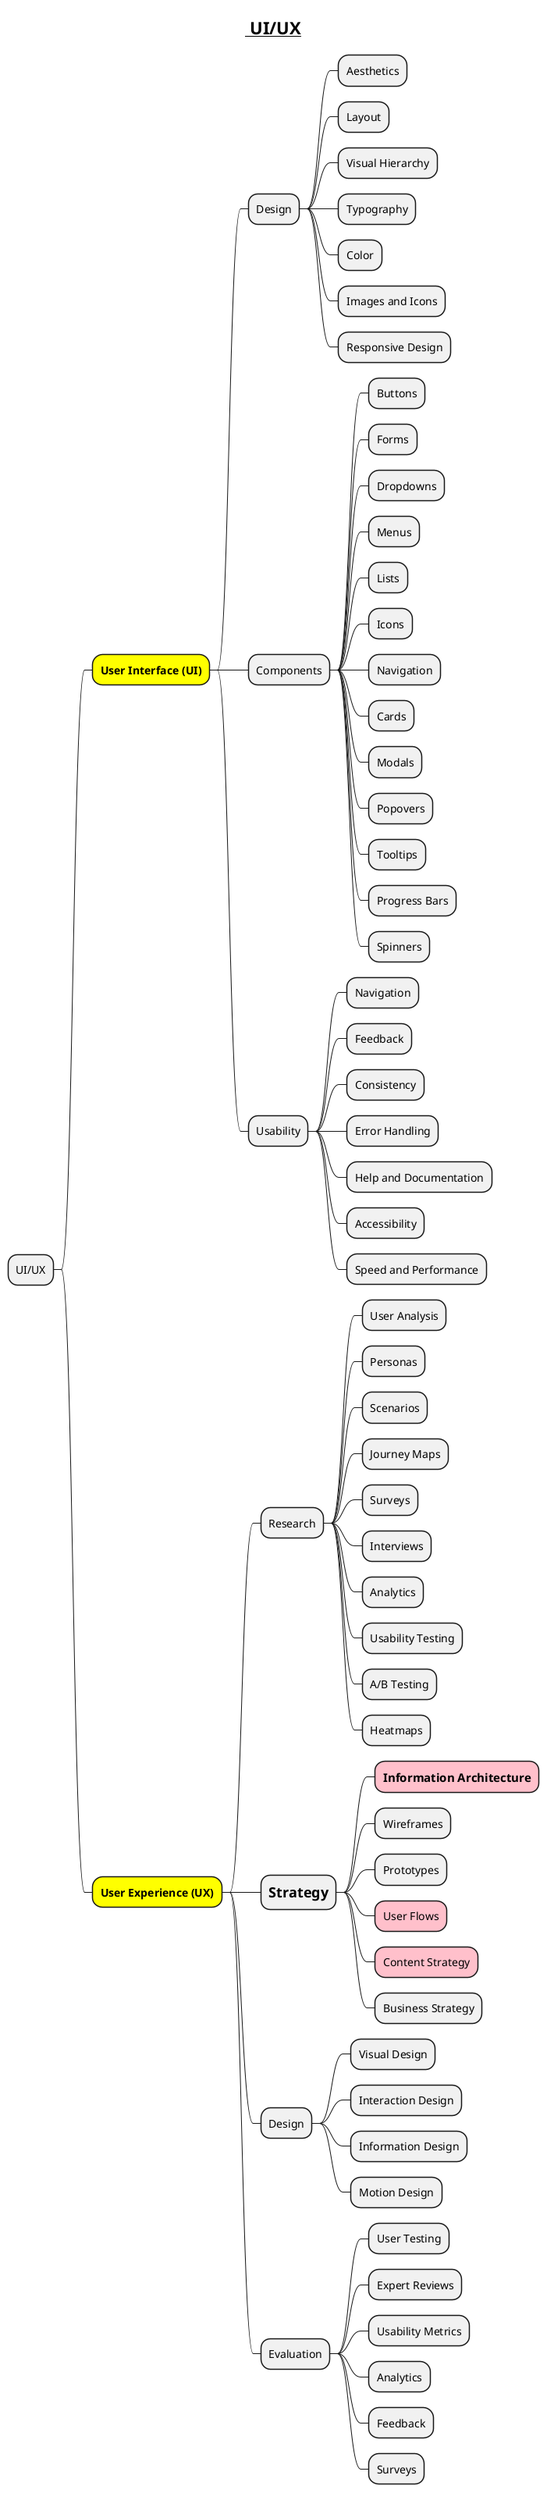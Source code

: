 @startmindmap
title = __ UI/UX__

* UI/UX
**[#yellow] **User Interface (UI)**
*** Design
**** Aesthetics
**** Layout
**** Visual Hierarchy
**** Typography
**** Color
**** Images and Icons
**** Responsive Design
*** Components
**** Buttons
**** Forms
**** Dropdowns
**** Menus
**** Lists
**** Icons
**** Navigation
**** Cards
**** Modals
**** Popovers
**** Tooltips
**** Progress Bars
**** Spinners
*** Usability
**** Navigation
**** Feedback
**** Consistency
**** Error Handling
**** Help and Documentation
**** Accessibility
**** Speed and Performance
**[#yellow] **User Experience (UX)**
*** Research
**** User Analysis
**** Personas
**** Scenarios
**** Journey Maps
**** Surveys
**** Interviews
**** Analytics
**** Usability Testing
**** A/B Testing
**** Heatmaps
*** =Strategy
****[#pink] ===Information Architecture
**** Wireframes
**** Prototypes
****[#pink] User Flows
****[#pink] Content Strategy
**** Business Strategy
*** Design
**** Visual Design
**** Interaction Design
**** Information Design
**** Motion Design
*** Evaluation
**** User Testing
**** Expert Reviews
**** Usability Metrics
**** Analytics
**** Feedback
**** Surveys
@endmindmap
